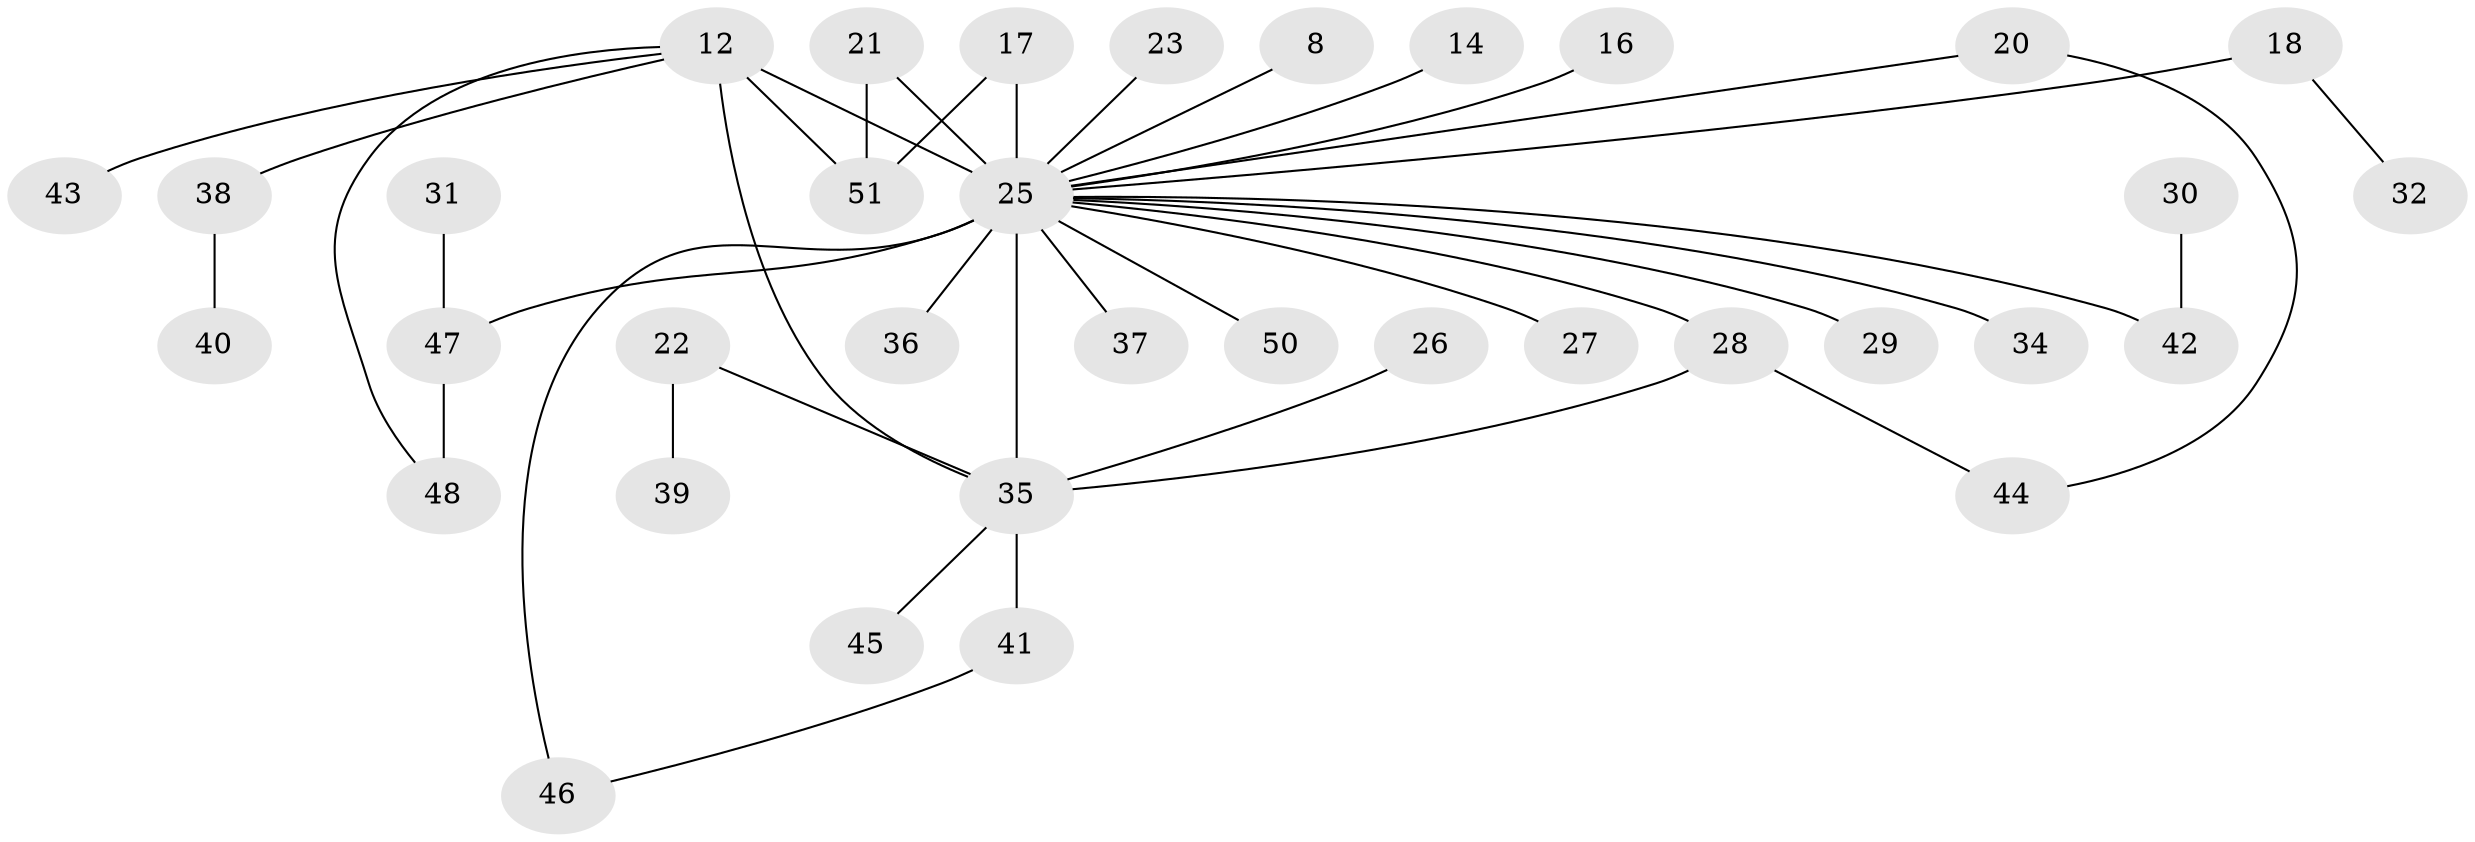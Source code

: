 // original degree distribution, {4: 0.0392156862745098, 3: 0.1568627450980392, 11: 0.0196078431372549, 13: 0.0196078431372549, 12: 0.0196078431372549, 14: 0.0196078431372549, 2: 0.3333333333333333, 1: 0.3333333333333333, 5: 0.0392156862745098, 9: 0.0196078431372549}
// Generated by graph-tools (version 1.1) at 2025/50/03/04/25 21:50:38]
// undirected, 35 vertices, 41 edges
graph export_dot {
graph [start="1"]
  node [color=gray90,style=filled];
  8;
  12 [super="+7"];
  14;
  16;
  17;
  18;
  20;
  21 [super="+11"];
  22;
  23;
  25 [super="+6+4"];
  26;
  27;
  28 [super="+19"];
  29;
  30;
  31;
  32;
  34;
  35 [super="+5+24"];
  36;
  37;
  38;
  39;
  40;
  41;
  42 [super="+13"];
  43;
  44;
  45;
  46 [super="+33"];
  47 [super="+9+1"];
  48 [super="+2"];
  50;
  51 [super="+15+49"];
  8 -- 25;
  12 -- 38;
  12 -- 43;
  12 -- 48;
  12 -- 35;
  12 -- 25 [weight=3];
  12 -- 51;
  14 -- 25 [weight=2];
  16 -- 25;
  17 -- 25;
  17 -- 51;
  18 -- 32;
  18 -- 25;
  20 -- 44;
  20 -- 25;
  21 -- 25 [weight=3];
  21 -- 51;
  22 -- 39;
  22 -- 35;
  23 -- 25;
  25 -- 35 [weight=7];
  25 -- 34;
  25 -- 47 [weight=2];
  25 -- 50 [weight=2];
  25 -- 27;
  25 -- 28;
  25 -- 29;
  25 -- 36;
  25 -- 37;
  25 -- 46 [weight=2];
  25 -- 42;
  26 -- 35 [weight=2];
  28 -- 44;
  28 -- 35;
  30 -- 42;
  31 -- 47;
  35 -- 45;
  35 -- 41;
  38 -- 40;
  41 -- 46;
  47 -- 48 [weight=2];
}

